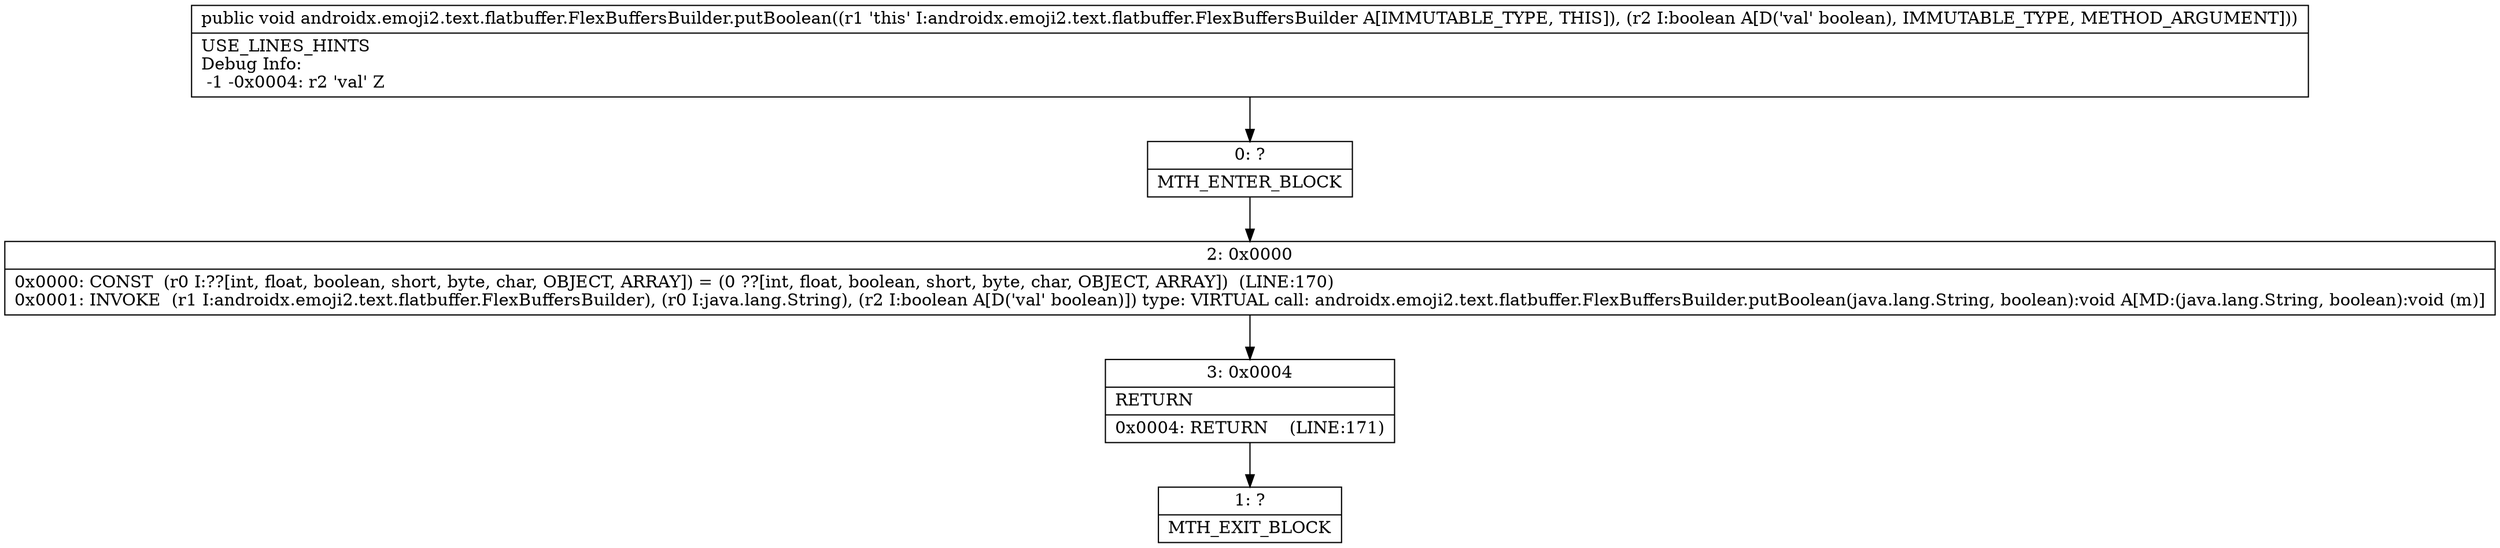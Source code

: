 digraph "CFG forandroidx.emoji2.text.flatbuffer.FlexBuffersBuilder.putBoolean(Z)V" {
Node_0 [shape=record,label="{0\:\ ?|MTH_ENTER_BLOCK\l}"];
Node_2 [shape=record,label="{2\:\ 0x0000|0x0000: CONST  (r0 I:??[int, float, boolean, short, byte, char, OBJECT, ARRAY]) = (0 ??[int, float, boolean, short, byte, char, OBJECT, ARRAY])  (LINE:170)\l0x0001: INVOKE  (r1 I:androidx.emoji2.text.flatbuffer.FlexBuffersBuilder), (r0 I:java.lang.String), (r2 I:boolean A[D('val' boolean)]) type: VIRTUAL call: androidx.emoji2.text.flatbuffer.FlexBuffersBuilder.putBoolean(java.lang.String, boolean):void A[MD:(java.lang.String, boolean):void (m)]\l}"];
Node_3 [shape=record,label="{3\:\ 0x0004|RETURN\l|0x0004: RETURN    (LINE:171)\l}"];
Node_1 [shape=record,label="{1\:\ ?|MTH_EXIT_BLOCK\l}"];
MethodNode[shape=record,label="{public void androidx.emoji2.text.flatbuffer.FlexBuffersBuilder.putBoolean((r1 'this' I:androidx.emoji2.text.flatbuffer.FlexBuffersBuilder A[IMMUTABLE_TYPE, THIS]), (r2 I:boolean A[D('val' boolean), IMMUTABLE_TYPE, METHOD_ARGUMENT]))  | USE_LINES_HINTS\lDebug Info:\l  \-1 \-0x0004: r2 'val' Z\l}"];
MethodNode -> Node_0;Node_0 -> Node_2;
Node_2 -> Node_3;
Node_3 -> Node_1;
}

